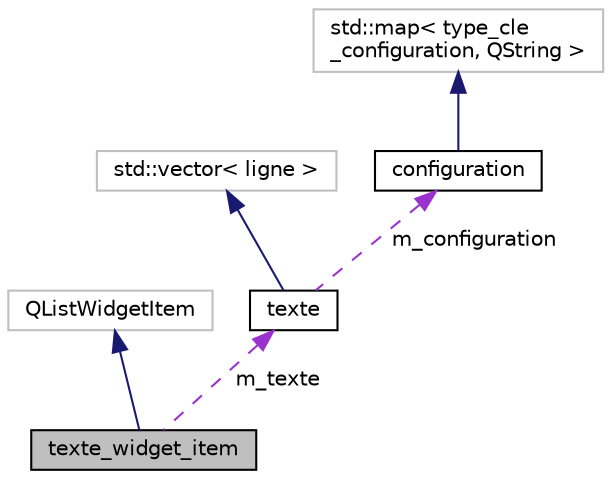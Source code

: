 digraph "texte_widget_item"
{
  edge [fontname="Helvetica",fontsize="10",labelfontname="Helvetica",labelfontsize="10"];
  node [fontname="Helvetica",fontsize="10",shape=record];
  Node2 [label="texte_widget_item",height=0.2,width=0.4,color="black", fillcolor="grey75", style="filled", fontcolor="black"];
  Node3 -> Node2 [dir="back",color="midnightblue",fontsize="10",style="solid",fontname="Helvetica"];
  Node3 [label="QListWidgetItem",height=0.2,width=0.4,color="grey75", fillcolor="white", style="filled"];
  Node4 -> Node2 [dir="back",color="darkorchid3",fontsize="10",style="dashed",label=" m_texte" ,fontname="Helvetica"];
  Node4 [label="texte",height=0.2,width=0.4,color="black", fillcolor="white", style="filled",URL="$classtexte.html",tooltip="Classe décrivant un texte, i.e. un tableau de ligne. "];
  Node5 -> Node4 [dir="back",color="midnightblue",fontsize="10",style="solid",fontname="Helvetica"];
  Node5 [label="std::vector\< ligne \>",height=0.2,width=0.4,color="grey75", fillcolor="white", style="filled"];
  Node6 -> Node4 [dir="back",color="darkorchid3",fontsize="10",style="dashed",label=" m_configuration" ,fontname="Helvetica"];
  Node6 [label="configuration",height=0.2,width=0.4,color="black", fillcolor="white", style="filled",URL="$classconfiguration.html",tooltip="Classe décrivant un configuration lors d&#39;une exécution. Pour un texte donné, une configuration corres..."];
  Node7 -> Node6 [dir="back",color="midnightblue",fontsize="10",style="solid",fontname="Helvetica"];
  Node7 [label="std::map\< type_cle\l_configuration, QString \>",height=0.2,width=0.4,color="grey75", fillcolor="white", style="filled"];
}
